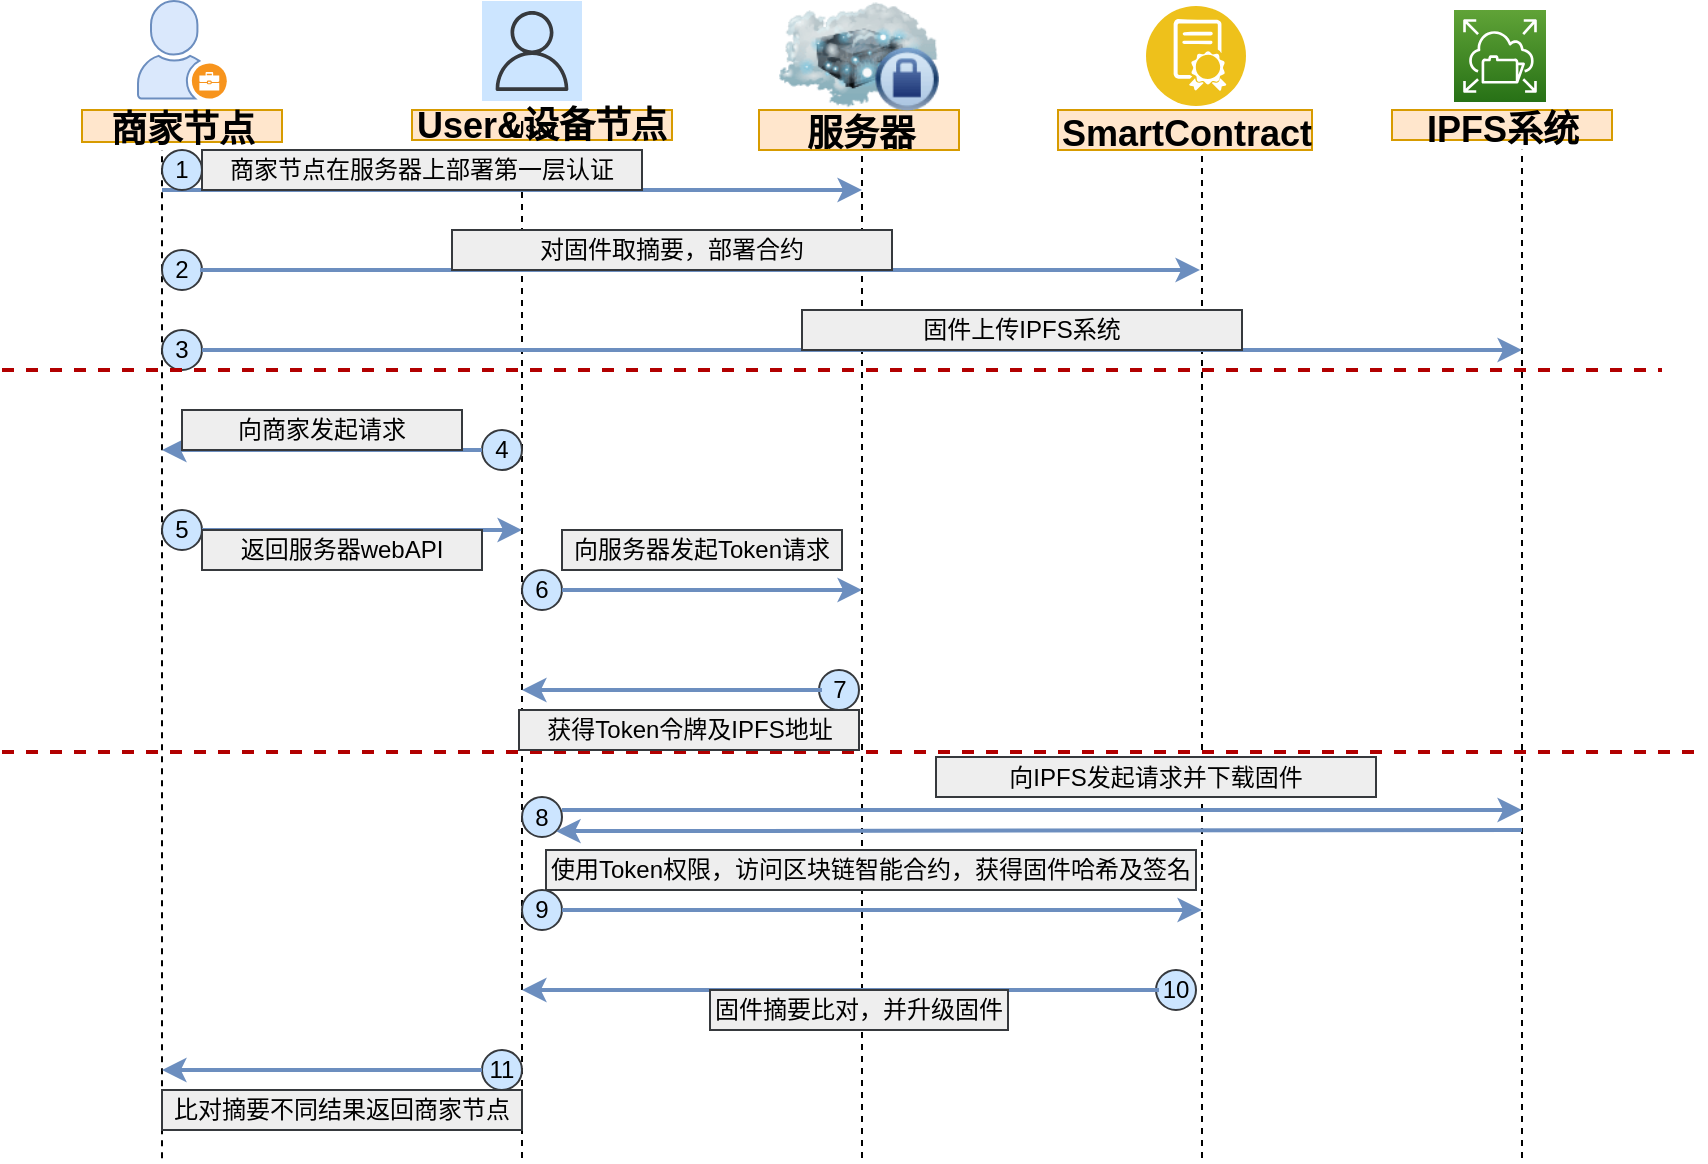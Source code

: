 <mxfile version="12.2.6" type="github" pages="1"><diagram id="IBAD5pNnKGWzVC2J1Y5G" name="第 1 页"><mxGraphModel dx="1025" dy="579" grid="1" gridSize="10" guides="1" tooltips="1" connect="1" arrows="1" fold="1" page="1" pageScale="1" pageWidth="827" pageHeight="1169" math="0" shadow="0"><root><mxCell id="0"/><mxCell id="1" parent="0"/><mxCell id="Mo4YWha2lZeBnqH4XQGj-1" value="&lt;font style=&quot;font-size: 18px&quot;&gt;&lt;b&gt;User&amp;amp;设备节点&lt;/b&gt;&lt;/font&gt;" style="text;html=1;strokeColor=#d79b00;fillColor=#ffe6cc;align=center;verticalAlign=middle;whiteSpace=wrap;rounded=0;" vertex="1" parent="1"><mxGeometry x="205" y="240" width="130" height="15" as="geometry"/></mxCell><mxCell id="Mo4YWha2lZeBnqH4XQGj-3" value="&lt;font style=&quot;font-size: 18px&quot;&gt;商家节点&lt;/font&gt;" style="text;strokeColor=#d79b00;fillColor=#ffe6cc;html=1;fontSize=24;fontStyle=1;verticalAlign=middle;align=center;" vertex="1" parent="1"><mxGeometry x="40" y="240" width="100" height="16" as="geometry"/></mxCell><mxCell id="Mo4YWha2lZeBnqH4XQGj-4" value="&lt;span style=&quot;font-size: 18px&quot;&gt;服务器&lt;/span&gt;" style="text;strokeColor=#d79b00;fillColor=#ffe6cc;html=1;fontSize=24;fontStyle=1;verticalAlign=middle;align=center;" vertex="1" parent="1"><mxGeometry x="378.5" y="240" width="100" height="20" as="geometry"/></mxCell><mxCell id="Mo4YWha2lZeBnqH4XQGj-5" value="&lt;font style=&quot;font-size: 18px&quot;&gt;IPFS系统&lt;/font&gt;" style="text;strokeColor=#d79b00;fillColor=#ffe6cc;html=1;fontSize=24;fontStyle=1;verticalAlign=middle;align=center;" vertex="1" parent="1"><mxGeometry x="695" y="240" width="110" height="15" as="geometry"/></mxCell><mxCell id="Mo4YWha2lZeBnqH4XQGj-6" value="&lt;span style=&quot;font-size: 18px&quot;&gt;SmartContract&lt;/span&gt;" style="text;strokeColor=#d79b00;fillColor=#ffe6cc;html=1;fontSize=24;fontStyle=1;verticalAlign=middle;align=center;" vertex="1" parent="1"><mxGeometry x="528" y="240" width="127" height="20" as="geometry"/></mxCell><mxCell id="Mo4YWha2lZeBnqH4XQGj-11" value="" style="endArrow=none;dashed=1;html=1;" edge="1" parent="1"><mxGeometry width="50" height="50" relative="1" as="geometry"><mxPoint x="80" y="764.118" as="sourcePoint"/><mxPoint x="80" y="260" as="targetPoint"/></mxGeometry></mxCell><mxCell id="Mo4YWha2lZeBnqH4XQGj-12" value="" style="endArrow=none;dashed=1;html=1;" edge="1" parent="1"><mxGeometry width="50" height="50" relative="1" as="geometry"><mxPoint x="260" y="764" as="sourcePoint"/><mxPoint x="260" y="259.882" as="targetPoint"/></mxGeometry></mxCell><mxCell id="Mo4YWha2lZeBnqH4XQGj-13" value="" style="endArrow=none;dashed=1;html=1;" edge="1" parent="1"><mxGeometry width="50" height="50" relative="1" as="geometry"><mxPoint x="430" y="764" as="sourcePoint"/><mxPoint x="430" y="259.882" as="targetPoint"/></mxGeometry></mxCell><mxCell id="Mo4YWha2lZeBnqH4XQGj-14" value="" style="endArrow=none;dashed=1;html=1;" edge="1" parent="1"><mxGeometry width="50" height="50" relative="1" as="geometry"><mxPoint x="600" y="764" as="sourcePoint"/><mxPoint x="600" y="259.882" as="targetPoint"/></mxGeometry></mxCell><mxCell id="Mo4YWha2lZeBnqH4XQGj-15" value="" style="endArrow=none;dashed=1;html=1;" edge="1" parent="1"><mxGeometry width="50" height="50" relative="1" as="geometry"><mxPoint x="760" y="764" as="sourcePoint"/><mxPoint x="760" y="259.882" as="targetPoint"/></mxGeometry></mxCell><mxCell id="Mo4YWha2lZeBnqH4XQGj-16" value="" style="endArrow=classic;html=1;fillColor=#dae8fc;strokeColor=#6c8ebf;strokeWidth=2;" edge="1" parent="1"><mxGeometry width="50" height="50" relative="1" as="geometry"><mxPoint x="80" y="280" as="sourcePoint"/><mxPoint x="430" y="280" as="targetPoint"/></mxGeometry></mxCell><mxCell id="Mo4YWha2lZeBnqH4XQGj-18" value="1" style="ellipse;whiteSpace=wrap;html=1;aspect=fixed;fillColor=#cce5ff;strokeColor=#36393d;" vertex="1" parent="1"><mxGeometry x="80" y="260" width="20" height="20" as="geometry"/></mxCell><mxCell id="Mo4YWha2lZeBnqH4XQGj-19" value="2" style="ellipse;whiteSpace=wrap;html=1;aspect=fixed;fillColor=#cce5ff;strokeColor=#36393d;" vertex="1" parent="1"><mxGeometry x="80" y="310" width="20" height="20" as="geometry"/></mxCell><mxCell id="Mo4YWha2lZeBnqH4XQGj-20" value="3" style="ellipse;whiteSpace=wrap;html=1;aspect=fixed;fillColor=#cce5ff;strokeColor=#36393d;" vertex="1" parent="1"><mxGeometry x="80" y="350" width="20" height="20" as="geometry"/></mxCell><mxCell id="Mo4YWha2lZeBnqH4XQGj-21" value="4" style="ellipse;whiteSpace=wrap;html=1;aspect=fixed;fillColor=#cce5ff;strokeColor=#36393d;" vertex="1" parent="1"><mxGeometry x="240" y="400" width="20" height="20" as="geometry"/></mxCell><mxCell id="Mo4YWha2lZeBnqH4XQGj-22" value="5" style="ellipse;whiteSpace=wrap;html=1;aspect=fixed;fillColor=#cce5ff;strokeColor=#36393d;" vertex="1" parent="1"><mxGeometry x="80" y="440" width="20" height="20" as="geometry"/></mxCell><mxCell id="Mo4YWha2lZeBnqH4XQGj-23" value="6" style="ellipse;whiteSpace=wrap;html=1;aspect=fixed;fillColor=#cce5ff;strokeColor=#36393d;" vertex="1" parent="1"><mxGeometry x="260" y="470" width="20" height="20" as="geometry"/></mxCell><mxCell id="Mo4YWha2lZeBnqH4XQGj-24" value="7" style="ellipse;whiteSpace=wrap;html=1;aspect=fixed;fillColor=#cce5ff;strokeColor=#36393d;" vertex="1" parent="1"><mxGeometry x="408.5" y="520" width="20" height="20" as="geometry"/></mxCell><mxCell id="Mo4YWha2lZeBnqH4XQGj-25" value="8" style="ellipse;whiteSpace=wrap;html=1;aspect=fixed;fillColor=#cce5ff;strokeColor=#36393d;" vertex="1" parent="1"><mxGeometry x="260" y="583.5" width="20" height="20" as="geometry"/></mxCell><mxCell id="Mo4YWha2lZeBnqH4XQGj-26" value="9" style="ellipse;whiteSpace=wrap;html=1;aspect=fixed;fillColor=#cce5ff;strokeColor=#36393d;" vertex="1" parent="1"><mxGeometry x="260" y="630" width="20" height="20" as="geometry"/></mxCell><mxCell id="Mo4YWha2lZeBnqH4XQGj-29" value="10" style="ellipse;whiteSpace=wrap;html=1;aspect=fixed;fillColor=#cce5ff;strokeColor=#36393d;" vertex="1" parent="1"><mxGeometry x="577" y="670" width="20" height="20" as="geometry"/></mxCell><mxCell id="Mo4YWha2lZeBnqH4XQGj-30" value="11" style="ellipse;whiteSpace=wrap;html=1;aspect=fixed;fillColor=#cce5ff;strokeColor=#36393d;" vertex="1" parent="1"><mxGeometry x="240" y="710" width="20" height="20" as="geometry"/></mxCell><mxCell id="Mo4YWha2lZeBnqH4XQGj-32" value="商家节点在服务器上部署第一层认证" style="text;html=1;strokeColor=#36393d;fillColor=#eeeeee;align=center;verticalAlign=middle;whiteSpace=wrap;rounded=0;" vertex="1" parent="1"><mxGeometry x="100" y="260" width="220" height="20" as="geometry"/></mxCell><mxCell id="Mo4YWha2lZeBnqH4XQGj-33" value="" style="endArrow=classic;html=1;fillColor=#dae8fc;strokeColor=#6c8ebf;strokeWidth=2;" edge="1" parent="1"><mxGeometry width="50" height="50" relative="1" as="geometry"><mxPoint x="99" y="320" as="sourcePoint"/><mxPoint x="599" y="320" as="targetPoint"/></mxGeometry></mxCell><mxCell id="Mo4YWha2lZeBnqH4XQGj-34" value="" style="shadow=0;dashed=0;html=1;strokeColor=#6c8ebf;fillColor=#dae8fc;labelPosition=center;verticalLabelPosition=bottom;verticalAlign=top;align=center;outlineConnect=0;shape=mxgraph.veeam.company_owner;" vertex="1" parent="1"><mxGeometry x="68" y="185.5" width="44.4" height="48.8" as="geometry"/></mxCell><mxCell id="Mo4YWha2lZeBnqH4XQGj-35" value="User" style="outlineConnect=0;strokeColor=#36393d;fillColor=#cce5ff;dashed=0;verticalLabelPosition=bottom;verticalAlign=top;align=center;html=1;fontSize=12;fontStyle=0;aspect=fixed;shape=mxgraph.aws4.resourceIcon;resIcon=mxgraph.aws4.user;" vertex="1" parent="1"><mxGeometry x="240" y="185.5" width="50" height="50" as="geometry"/></mxCell><mxCell id="Mo4YWha2lZeBnqH4XQGj-37" value="" style="image;html=1;labelBackgroundColor=#ffffff;image=img/lib/clip_art/networking/Cloud_Server_Private_128x128.png" vertex="1" parent="1"><mxGeometry x="388.5" y="185.5" width="80" height="56" as="geometry"/></mxCell><mxCell id="Mo4YWha2lZeBnqH4XQGj-38" value="" style="aspect=fixed;perimeter=ellipsePerimeter;html=1;align=center;shadow=0;dashed=0;fontColor=#4277BB;labelBackgroundColor=#ffffff;fontSize=12;spacingTop=3;image;image=img/lib/ibm/blockchain/smart_contract.svg;" vertex="1" parent="1"><mxGeometry x="572" y="188" width="50" height="50" as="geometry"/></mxCell><mxCell id="Mo4YWha2lZeBnqH4XQGj-39" value="" style="outlineConnect=0;fontColor=#232F3E;gradientColor=#60A337;gradientDirection=north;fillColor=#277116;strokeColor=#ffffff;dashed=0;verticalLabelPosition=bottom;verticalAlign=top;align=center;html=1;fontSize=12;fontStyle=0;aspect=fixed;shape=mxgraph.aws4.resourceIcon;resIcon=mxgraph.aws4.elastic_file_system;" vertex="1" parent="1"><mxGeometry x="726" y="190" width="46" height="46" as="geometry"/></mxCell><mxCell id="Mo4YWha2lZeBnqH4XQGj-40" value="" style="endArrow=classic;html=1;fillColor=#dae8fc;strokeColor=#6c8ebf;strokeWidth=2;" edge="1" parent="1"><mxGeometry width="50" height="50" relative="1" as="geometry"><mxPoint x="100" y="360" as="sourcePoint"/><mxPoint x="760" y="360" as="targetPoint"/></mxGeometry></mxCell><mxCell id="Mo4YWha2lZeBnqH4XQGj-41" value="" style="endArrow=none;dashed=1;html=1;strokeWidth=2;fillColor=#e51400;strokeColor=#B20000;" edge="1" parent="1"><mxGeometry width="50" height="50" relative="1" as="geometry"><mxPoint y="370" as="sourcePoint"/><mxPoint x="830" y="370" as="targetPoint"/></mxGeometry></mxCell><mxCell id="Mo4YWha2lZeBnqH4XQGj-42" value="" style="endArrow=classic;html=1;fillColor=#dae8fc;strokeColor=#6c8ebf;strokeWidth=2;" edge="1" parent="1"><mxGeometry width="50" height="50" relative="1" as="geometry"><mxPoint x="240" y="410" as="sourcePoint"/><mxPoint x="80" y="410" as="targetPoint"/></mxGeometry></mxCell><mxCell id="Mo4YWha2lZeBnqH4XQGj-43" value="" style="endArrow=classic;html=1;fillColor=#dae8fc;strokeColor=#6c8ebf;strokeWidth=2;" edge="1" parent="1"><mxGeometry width="50" height="50" relative="1" as="geometry"><mxPoint x="100" y="450" as="sourcePoint"/><mxPoint x="260" y="450" as="targetPoint"/></mxGeometry></mxCell><mxCell id="Mo4YWha2lZeBnqH4XQGj-44" value="" style="endArrow=classic;html=1;fillColor=#dae8fc;strokeColor=#6c8ebf;strokeWidth=2;" edge="1" parent="1"><mxGeometry width="50" height="50" relative="1" as="geometry"><mxPoint x="280" y="480" as="sourcePoint"/><mxPoint x="430" y="480" as="targetPoint"/></mxGeometry></mxCell><mxCell id="Mo4YWha2lZeBnqH4XQGj-46" value="" style="endArrow=classic;html=1;fillColor=#dae8fc;strokeColor=#6c8ebf;strokeWidth=2;" edge="1" parent="1"><mxGeometry width="50" height="50" relative="1" as="geometry"><mxPoint x="410" y="530" as="sourcePoint"/><mxPoint x="260" y="530" as="targetPoint"/></mxGeometry></mxCell><mxCell id="Mo4YWha2lZeBnqH4XQGj-47" value="" style="endArrow=classic;html=1;fillColor=#dae8fc;strokeColor=#6c8ebf;strokeWidth=2;exitX=1;exitY=0.325;exitDx=0;exitDy=0;exitPerimeter=0;" edge="1" parent="1" source="Mo4YWha2lZeBnqH4XQGj-25"><mxGeometry width="50" height="50" relative="1" as="geometry"><mxPoint x="290" y="590" as="sourcePoint"/><mxPoint x="760" y="590" as="targetPoint"/></mxGeometry></mxCell><mxCell id="Mo4YWha2lZeBnqH4XQGj-52" value="" style="endArrow=classic;html=1;fillColor=#dae8fc;strokeColor=#6c8ebf;strokeWidth=2;" edge="1" parent="1"><mxGeometry width="50" height="50" relative="1" as="geometry"><mxPoint x="280" y="640" as="sourcePoint"/><mxPoint x="600" y="640" as="targetPoint"/></mxGeometry></mxCell><mxCell id="Mo4YWha2lZeBnqH4XQGj-53" value="" style="endArrow=none;dashed=1;html=1;strokeWidth=2;fillColor=#e51400;strokeColor=#B20000;" edge="1" parent="1"><mxGeometry width="50" height="50" relative="1" as="geometry"><mxPoint y="561" as="sourcePoint"/><mxPoint x="850.0" y="561" as="targetPoint"/></mxGeometry></mxCell><mxCell id="Mo4YWha2lZeBnqH4XQGj-54" value="" style="endArrow=classic;html=1;fillColor=#dae8fc;strokeColor=#6c8ebf;strokeWidth=2;" edge="1" parent="1"><mxGeometry width="50" height="50" relative="1" as="geometry"><mxPoint x="578.5" y="680" as="sourcePoint"/><mxPoint x="260" y="680" as="targetPoint"/></mxGeometry></mxCell><mxCell id="Mo4YWha2lZeBnqH4XQGj-55" value="" style="endArrow=classic;html=1;fillColor=#dae8fc;strokeColor=#6c8ebf;strokeWidth=2;" edge="1" parent="1"><mxGeometry width="50" height="50" relative="1" as="geometry"><mxPoint x="240" y="720" as="sourcePoint"/><mxPoint x="80" y="720" as="targetPoint"/></mxGeometry></mxCell><mxCell id="Mo4YWha2lZeBnqH4XQGj-56" value="对固件取摘要，部署合约" style="text;html=1;strokeColor=#36393d;fillColor=#eeeeee;align=center;verticalAlign=middle;whiteSpace=wrap;rounded=0;" vertex="1" parent="1"><mxGeometry x="225" y="300" width="220" height="20" as="geometry"/></mxCell><mxCell id="Mo4YWha2lZeBnqH4XQGj-57" value="固件上传IPFS系统" style="text;html=1;strokeColor=#36393d;fillColor=#eeeeee;align=center;verticalAlign=middle;whiteSpace=wrap;rounded=0;" vertex="1" parent="1"><mxGeometry x="400" y="340" width="220" height="20" as="geometry"/></mxCell><mxCell id="Mo4YWha2lZeBnqH4XQGj-58" value="向商家发起请求" style="text;html=1;strokeColor=#36393d;fillColor=#eeeeee;align=center;verticalAlign=middle;whiteSpace=wrap;rounded=0;" vertex="1" parent="1"><mxGeometry x="90" y="390" width="140" height="20" as="geometry"/></mxCell><mxCell id="Mo4YWha2lZeBnqH4XQGj-59" value="返回服务器webAPI" style="text;html=1;strokeColor=#36393d;fillColor=#eeeeee;align=center;verticalAlign=middle;whiteSpace=wrap;rounded=0;" vertex="1" parent="1"><mxGeometry x="100" y="450" width="140" height="20" as="geometry"/></mxCell><mxCell id="Mo4YWha2lZeBnqH4XQGj-60" value="向服务器发起Token请求" style="text;html=1;strokeColor=#36393d;fillColor=#eeeeee;align=center;verticalAlign=middle;whiteSpace=wrap;rounded=0;" vertex="1" parent="1"><mxGeometry x="280" y="450" width="140" height="20" as="geometry"/></mxCell><mxCell id="Mo4YWha2lZeBnqH4XQGj-61" value="获得Token令牌及IPFS地址" style="text;html=1;strokeColor=#36393d;fillColor=#eeeeee;align=center;verticalAlign=middle;whiteSpace=wrap;rounded=0;" vertex="1" parent="1"><mxGeometry x="258.5" y="540" width="170" height="20" as="geometry"/></mxCell><mxCell id="Mo4YWha2lZeBnqH4XQGj-62" value="向IPFS发起请求并下载固件" style="text;html=1;strokeColor=#36393d;fillColor=#eeeeee;align=center;verticalAlign=middle;whiteSpace=wrap;rounded=0;" vertex="1" parent="1"><mxGeometry x="467" y="563.5" width="220" height="20" as="geometry"/></mxCell><mxCell id="Mo4YWha2lZeBnqH4XQGj-63" value="使用Token权限，访问区块链智能合约，获得固件哈希及签名" style="text;html=1;strokeColor=#36393d;fillColor=#eeeeee;align=center;verticalAlign=middle;whiteSpace=wrap;rounded=0;" vertex="1" parent="1"><mxGeometry x="272" y="610" width="325" height="20" as="geometry"/></mxCell><mxCell id="Mo4YWha2lZeBnqH4XQGj-64" value="比对摘要不同结果返回商家节点" style="text;html=1;strokeColor=#36393d;fillColor=#eeeeee;align=center;verticalAlign=middle;whiteSpace=wrap;rounded=0;" vertex="1" parent="1"><mxGeometry x="80" y="730" width="180" height="20" as="geometry"/></mxCell><mxCell id="Mo4YWha2lZeBnqH4XQGj-67" value="固件摘要比对，并升级固件" style="text;html=1;strokeColor=#36393d;fillColor=#eeeeee;align=center;verticalAlign=middle;whiteSpace=wrap;rounded=0;" vertex="1" parent="1"><mxGeometry x="354" y="680" width="149" height="20" as="geometry"/></mxCell><mxCell id="Mo4YWha2lZeBnqH4XQGj-69" value="" style="endArrow=classic;html=1;fillColor=#dae8fc;strokeColor=#6c8ebf;strokeWidth=2;entryX=1;entryY=1;entryDx=0;entryDy=0;" edge="1" parent="1" target="Mo4YWha2lZeBnqH4XQGj-25"><mxGeometry width="50" height="50" relative="1" as="geometry"><mxPoint x="760" y="600" as="sourcePoint"/><mxPoint x="270" y="610" as="targetPoint"/></mxGeometry></mxCell></root></mxGraphModel></diagram></mxfile>